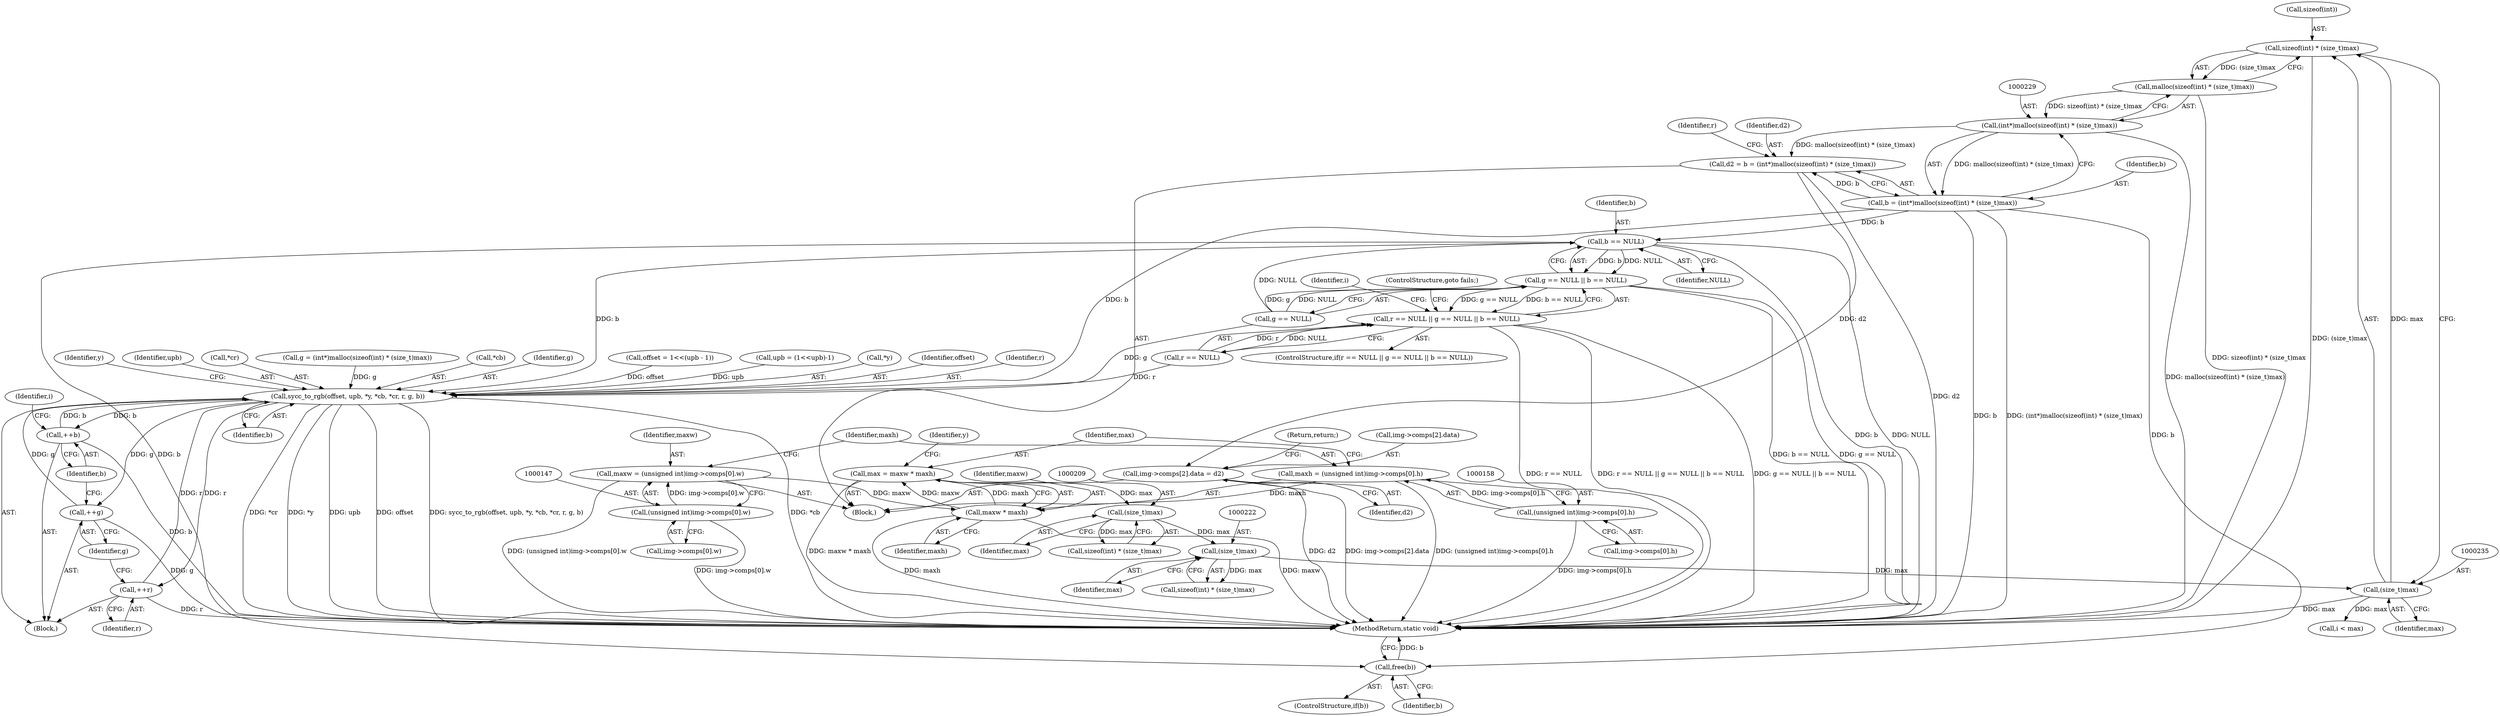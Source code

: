 digraph "1_openjpeg_15f081c89650dccee4aa4ae66f614c3fdb268767_2@API" {
"1000231" [label="(Call,sizeof(int) * (size_t)max)"];
"1000234" [label="(Call,(size_t)max)"];
"1000221" [label="(Call,(size_t)max)"];
"1000208" [label="(Call,(size_t)max)"];
"1000166" [label="(Call,max = maxw * maxh)"];
"1000168" [label="(Call,maxw * maxh)"];
"1000144" [label="(Call,maxw = (unsigned int)img->comps[0].w)"];
"1000146" [label="(Call,(unsigned int)img->comps[0].w)"];
"1000155" [label="(Call,maxh = (unsigned int)img->comps[0].h)"];
"1000157" [label="(Call,(unsigned int)img->comps[0].h)"];
"1000230" [label="(Call,malloc(sizeof(int) * (size_t)max))"];
"1000228" [label="(Call,(int*)malloc(sizeof(int) * (size_t)max))"];
"1000224" [label="(Call,d2 = b = (int*)malloc(sizeof(int) * (size_t)max))"];
"1000326" [label="(Call,img->comps[2].data = d2)"];
"1000226" [label="(Call,b = (int*)malloc(sizeof(int) * (size_t)max))"];
"1000246" [label="(Call,b == NULL)"];
"1000242" [label="(Call,g == NULL || b == NULL)"];
"1000238" [label="(Call,r == NULL || g == NULL || b == NULL)"];
"1000260" [label="(Call,sycc_to_rgb(offset, upb, *y, *cb, *cr, r, g, b))"];
"1000278" [label="(Call,++r)"];
"1000280" [label="(Call,++g)"];
"1000282" [label="(Call,++b)"];
"1000347" [label="(Call,free(b))"];
"1000283" [label="(Identifier,b)"];
"1000345" [label="(ControlStructure,if(b))"];
"1000223" [label="(Identifier,max)"];
"1000208" [label="(Call,(size_t)max)"];
"1000349" [label="(MethodReturn,static void)"];
"1000236" [label="(Identifier,max)"];
"1000228" [label="(Call,(int*)malloc(sizeof(int) * (size_t)max))"];
"1000157" [label="(Call,(unsigned int)img->comps[0].h)"];
"1000230" [label="(Call,malloc(sizeof(int) * (size_t)max))"];
"1000247" [label="(Identifier,b)"];
"1000225" [label="(Identifier,d2)"];
"1000148" [label="(Call,img->comps[0].w)"];
"1000172" [label="(Identifier,y)"];
"1000282" [label="(Call,++b)"];
"1000281" [label="(Identifier,g)"];
"1000239" [label="(Call,r == NULL)"];
"1000231" [label="(Call,sizeof(int) * (size_t)max)"];
"1000145" [label="(Identifier,maxw)"];
"1000232" [label="(Call,sizeof(int))"];
"1000326" [label="(Call,img->comps[2].data = d2)"];
"1000234" [label="(Call,(size_t)max)"];
"1000218" [label="(Call,sizeof(int) * (size_t)max)"];
"1000103" [label="(Block,)"];
"1000146" [label="(Call,(unsigned int)img->comps[0].w)"];
"1000221" [label="(Call,(size_t)max)"];
"1000168" [label="(Call,maxw * maxh)"];
"1000335" [label="(Return,return;)"];
"1000265" [label="(Call,*cb)"];
"1000270" [label="(Identifier,g)"];
"1000248" [label="(Identifier,NULL)"];
"1000130" [label="(Call,offset = 1<<(upb - 1))"];
"1000169" [label="(Identifier,maxw)"];
"1000242" [label="(Call,g == NULL || b == NULL)"];
"1000334" [label="(Identifier,d2)"];
"1000238" [label="(Call,r == NULL || g == NULL || b == NULL)"];
"1000259" [label="(Block,)"];
"1000271" [label="(Identifier,b)"];
"1000137" [label="(Call,upb = (1<<upb)-1)"];
"1000263" [label="(Call,*y)"];
"1000260" [label="(Call,sycc_to_rgb(offset, upb, *y, *cb, *cr, r, g, b))"];
"1000205" [label="(Call,sizeof(int) * (size_t)max)"];
"1000156" [label="(Identifier,maxh)"];
"1000261" [label="(Identifier,offset)"];
"1000280" [label="(Call,++g)"];
"1000269" [label="(Identifier,r)"];
"1000227" [label="(Identifier,b)"];
"1000273" [label="(Identifier,y)"];
"1000258" [label="(Identifier,i)"];
"1000210" [label="(Identifier,max)"];
"1000249" [label="(ControlStructure,goto fails;)"];
"1000144" [label="(Call,maxw = (unsigned int)img->comps[0].w)"];
"1000237" [label="(ControlStructure,if(r == NULL || g == NULL || b == NULL))"];
"1000262" [label="(Identifier,upb)"];
"1000159" [label="(Call,img->comps[0].h)"];
"1000226" [label="(Call,b = (int*)malloc(sizeof(int) * (size_t)max))"];
"1000267" [label="(Call,*cr)"];
"1000213" [label="(Call,g = (int*)malloc(sizeof(int) * (size_t)max))"];
"1000224" [label="(Call,d2 = b = (int*)malloc(sizeof(int) * (size_t)max))"];
"1000155" [label="(Call,maxh = (unsigned int)img->comps[0].h)"];
"1000252" [label="(Identifier,i)"];
"1000347" [label="(Call,free(b))"];
"1000166" [label="(Call,max = maxw * maxh)"];
"1000246" [label="(Call,b == NULL)"];
"1000243" [label="(Call,g == NULL)"];
"1000348" [label="(Identifier,b)"];
"1000254" [label="(Call,i < max)"];
"1000240" [label="(Identifier,r)"];
"1000170" [label="(Identifier,maxh)"];
"1000327" [label="(Call,img->comps[2].data)"];
"1000167" [label="(Identifier,max)"];
"1000278" [label="(Call,++r)"];
"1000279" [label="(Identifier,r)"];
"1000231" -> "1000230"  [label="AST: "];
"1000231" -> "1000234"  [label="CFG: "];
"1000232" -> "1000231"  [label="AST: "];
"1000234" -> "1000231"  [label="AST: "];
"1000230" -> "1000231"  [label="CFG: "];
"1000231" -> "1000349"  [label="DDG: (size_t)max"];
"1000231" -> "1000230"  [label="DDG: (size_t)max"];
"1000234" -> "1000231"  [label="DDG: max"];
"1000234" -> "1000236"  [label="CFG: "];
"1000235" -> "1000234"  [label="AST: "];
"1000236" -> "1000234"  [label="AST: "];
"1000234" -> "1000349"  [label="DDG: max"];
"1000221" -> "1000234"  [label="DDG: max"];
"1000234" -> "1000254"  [label="DDG: max"];
"1000221" -> "1000218"  [label="AST: "];
"1000221" -> "1000223"  [label="CFG: "];
"1000222" -> "1000221"  [label="AST: "];
"1000223" -> "1000221"  [label="AST: "];
"1000218" -> "1000221"  [label="CFG: "];
"1000221" -> "1000218"  [label="DDG: max"];
"1000208" -> "1000221"  [label="DDG: max"];
"1000208" -> "1000205"  [label="AST: "];
"1000208" -> "1000210"  [label="CFG: "];
"1000209" -> "1000208"  [label="AST: "];
"1000210" -> "1000208"  [label="AST: "];
"1000205" -> "1000208"  [label="CFG: "];
"1000208" -> "1000205"  [label="DDG: max"];
"1000166" -> "1000208"  [label="DDG: max"];
"1000166" -> "1000103"  [label="AST: "];
"1000166" -> "1000168"  [label="CFG: "];
"1000167" -> "1000166"  [label="AST: "];
"1000168" -> "1000166"  [label="AST: "];
"1000172" -> "1000166"  [label="CFG: "];
"1000166" -> "1000349"  [label="DDG: maxw * maxh"];
"1000168" -> "1000166"  [label="DDG: maxw"];
"1000168" -> "1000166"  [label="DDG: maxh"];
"1000168" -> "1000170"  [label="CFG: "];
"1000169" -> "1000168"  [label="AST: "];
"1000170" -> "1000168"  [label="AST: "];
"1000168" -> "1000349"  [label="DDG: maxw"];
"1000168" -> "1000349"  [label="DDG: maxh"];
"1000144" -> "1000168"  [label="DDG: maxw"];
"1000155" -> "1000168"  [label="DDG: maxh"];
"1000144" -> "1000103"  [label="AST: "];
"1000144" -> "1000146"  [label="CFG: "];
"1000145" -> "1000144"  [label="AST: "];
"1000146" -> "1000144"  [label="AST: "];
"1000156" -> "1000144"  [label="CFG: "];
"1000144" -> "1000349"  [label="DDG: (unsigned int)img->comps[0].w"];
"1000146" -> "1000144"  [label="DDG: img->comps[0].w"];
"1000146" -> "1000148"  [label="CFG: "];
"1000147" -> "1000146"  [label="AST: "];
"1000148" -> "1000146"  [label="AST: "];
"1000146" -> "1000349"  [label="DDG: img->comps[0].w"];
"1000155" -> "1000103"  [label="AST: "];
"1000155" -> "1000157"  [label="CFG: "];
"1000156" -> "1000155"  [label="AST: "];
"1000157" -> "1000155"  [label="AST: "];
"1000167" -> "1000155"  [label="CFG: "];
"1000155" -> "1000349"  [label="DDG: (unsigned int)img->comps[0].h"];
"1000157" -> "1000155"  [label="DDG: img->comps[0].h"];
"1000157" -> "1000159"  [label="CFG: "];
"1000158" -> "1000157"  [label="AST: "];
"1000159" -> "1000157"  [label="AST: "];
"1000157" -> "1000349"  [label="DDG: img->comps[0].h"];
"1000230" -> "1000228"  [label="AST: "];
"1000228" -> "1000230"  [label="CFG: "];
"1000230" -> "1000349"  [label="DDG: sizeof(int) * (size_t)max"];
"1000230" -> "1000228"  [label="DDG: sizeof(int) * (size_t)max"];
"1000228" -> "1000226"  [label="AST: "];
"1000229" -> "1000228"  [label="AST: "];
"1000226" -> "1000228"  [label="CFG: "];
"1000228" -> "1000349"  [label="DDG: malloc(sizeof(int) * (size_t)max)"];
"1000228" -> "1000224"  [label="DDG: malloc(sizeof(int) * (size_t)max)"];
"1000228" -> "1000226"  [label="DDG: malloc(sizeof(int) * (size_t)max)"];
"1000224" -> "1000103"  [label="AST: "];
"1000224" -> "1000226"  [label="CFG: "];
"1000225" -> "1000224"  [label="AST: "];
"1000226" -> "1000224"  [label="AST: "];
"1000240" -> "1000224"  [label="CFG: "];
"1000224" -> "1000349"  [label="DDG: d2"];
"1000226" -> "1000224"  [label="DDG: b"];
"1000224" -> "1000326"  [label="DDG: d2"];
"1000326" -> "1000103"  [label="AST: "];
"1000326" -> "1000334"  [label="CFG: "];
"1000327" -> "1000326"  [label="AST: "];
"1000334" -> "1000326"  [label="AST: "];
"1000335" -> "1000326"  [label="CFG: "];
"1000326" -> "1000349"  [label="DDG: d2"];
"1000326" -> "1000349"  [label="DDG: img->comps[2].data"];
"1000227" -> "1000226"  [label="AST: "];
"1000226" -> "1000349"  [label="DDG: b"];
"1000226" -> "1000349"  [label="DDG: (int*)malloc(sizeof(int) * (size_t)max)"];
"1000226" -> "1000246"  [label="DDG: b"];
"1000226" -> "1000260"  [label="DDG: b"];
"1000226" -> "1000347"  [label="DDG: b"];
"1000246" -> "1000242"  [label="AST: "];
"1000246" -> "1000248"  [label="CFG: "];
"1000247" -> "1000246"  [label="AST: "];
"1000248" -> "1000246"  [label="AST: "];
"1000242" -> "1000246"  [label="CFG: "];
"1000246" -> "1000349"  [label="DDG: NULL"];
"1000246" -> "1000349"  [label="DDG: b"];
"1000246" -> "1000242"  [label="DDG: b"];
"1000246" -> "1000242"  [label="DDG: NULL"];
"1000243" -> "1000246"  [label="DDG: NULL"];
"1000246" -> "1000260"  [label="DDG: b"];
"1000246" -> "1000347"  [label="DDG: b"];
"1000242" -> "1000238"  [label="AST: "];
"1000242" -> "1000243"  [label="CFG: "];
"1000243" -> "1000242"  [label="AST: "];
"1000238" -> "1000242"  [label="CFG: "];
"1000242" -> "1000349"  [label="DDG: b == NULL"];
"1000242" -> "1000349"  [label="DDG: g == NULL"];
"1000242" -> "1000238"  [label="DDG: g == NULL"];
"1000242" -> "1000238"  [label="DDG: b == NULL"];
"1000243" -> "1000242"  [label="DDG: g"];
"1000243" -> "1000242"  [label="DDG: NULL"];
"1000238" -> "1000237"  [label="AST: "];
"1000238" -> "1000239"  [label="CFG: "];
"1000239" -> "1000238"  [label="AST: "];
"1000249" -> "1000238"  [label="CFG: "];
"1000252" -> "1000238"  [label="CFG: "];
"1000238" -> "1000349"  [label="DDG: r == NULL"];
"1000238" -> "1000349"  [label="DDG: r == NULL || g == NULL || b == NULL"];
"1000238" -> "1000349"  [label="DDG: g == NULL || b == NULL"];
"1000239" -> "1000238"  [label="DDG: r"];
"1000239" -> "1000238"  [label="DDG: NULL"];
"1000260" -> "1000259"  [label="AST: "];
"1000260" -> "1000271"  [label="CFG: "];
"1000261" -> "1000260"  [label="AST: "];
"1000262" -> "1000260"  [label="AST: "];
"1000263" -> "1000260"  [label="AST: "];
"1000265" -> "1000260"  [label="AST: "];
"1000267" -> "1000260"  [label="AST: "];
"1000269" -> "1000260"  [label="AST: "];
"1000270" -> "1000260"  [label="AST: "];
"1000271" -> "1000260"  [label="AST: "];
"1000273" -> "1000260"  [label="CFG: "];
"1000260" -> "1000349"  [label="DDG: sycc_to_rgb(offset, upb, *y, *cb, *cr, r, g, b)"];
"1000260" -> "1000349"  [label="DDG: *cb"];
"1000260" -> "1000349"  [label="DDG: *cr"];
"1000260" -> "1000349"  [label="DDG: *y"];
"1000260" -> "1000349"  [label="DDG: upb"];
"1000260" -> "1000349"  [label="DDG: offset"];
"1000130" -> "1000260"  [label="DDG: offset"];
"1000137" -> "1000260"  [label="DDG: upb"];
"1000239" -> "1000260"  [label="DDG: r"];
"1000278" -> "1000260"  [label="DDG: r"];
"1000213" -> "1000260"  [label="DDG: g"];
"1000280" -> "1000260"  [label="DDG: g"];
"1000243" -> "1000260"  [label="DDG: g"];
"1000282" -> "1000260"  [label="DDG: b"];
"1000260" -> "1000278"  [label="DDG: r"];
"1000260" -> "1000280"  [label="DDG: g"];
"1000260" -> "1000282"  [label="DDG: b"];
"1000278" -> "1000259"  [label="AST: "];
"1000278" -> "1000279"  [label="CFG: "];
"1000279" -> "1000278"  [label="AST: "];
"1000281" -> "1000278"  [label="CFG: "];
"1000278" -> "1000349"  [label="DDG: r"];
"1000280" -> "1000259"  [label="AST: "];
"1000280" -> "1000281"  [label="CFG: "];
"1000281" -> "1000280"  [label="AST: "];
"1000283" -> "1000280"  [label="CFG: "];
"1000280" -> "1000349"  [label="DDG: g"];
"1000282" -> "1000259"  [label="AST: "];
"1000282" -> "1000283"  [label="CFG: "];
"1000283" -> "1000282"  [label="AST: "];
"1000258" -> "1000282"  [label="CFG: "];
"1000282" -> "1000349"  [label="DDG: b"];
"1000347" -> "1000345"  [label="AST: "];
"1000347" -> "1000348"  [label="CFG: "];
"1000348" -> "1000347"  [label="AST: "];
"1000349" -> "1000347"  [label="CFG: "];
"1000347" -> "1000349"  [label="DDG: b"];
}
